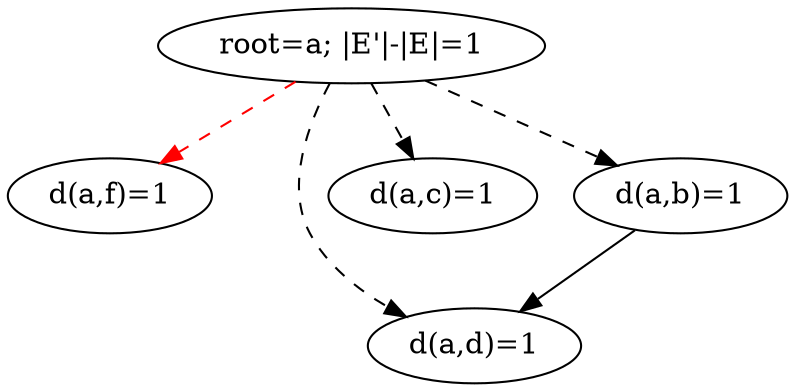 digraph out {
f [label="d(a,f)=1"];
d [label="d(a,d)=1"];
c [label="d(a,c)=1"];
b [label="d(a,b)=1"];
b -> d;
a [label="root=a; |E'|-|E|=1"];
a -> f [style=dashed, color=red];
a -> d [style=dashed];
a -> c [style=dashed];
a -> b [style=dashed];
}
